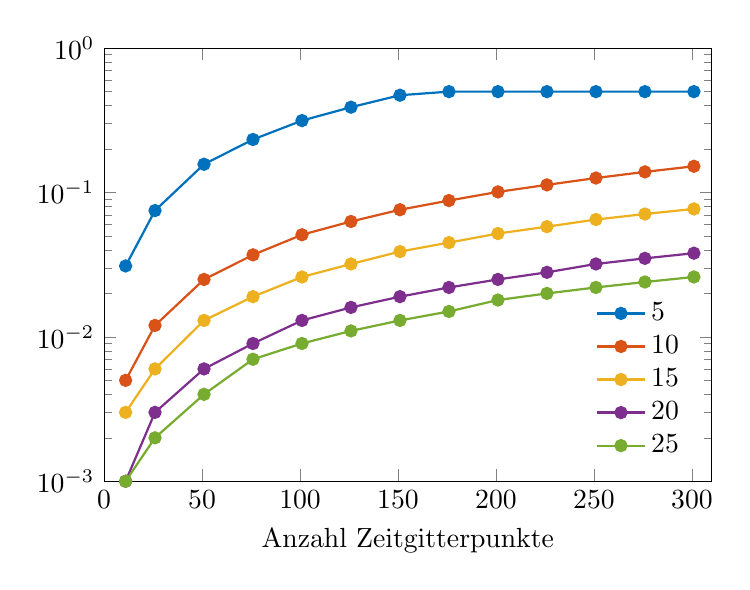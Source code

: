 % This file was created by matlab2tikz.
%
%The latest updates can be retrieved from
%  http://www.mathworks.com/matlabcentral/fileexchange/22022-matlab2tikz-matlab2tikz
%where you can also make suggestions and rate matlab2tikz.
%
\definecolor{mycolor1}{rgb}{0.0,0.447,0.741}%
\definecolor{mycolor2}{rgb}{0.85,0.325,0.098}%
\definecolor{mycolor3}{rgb}{0.929,0.694,0.125}%
\definecolor{mycolor4}{rgb}{0.494,0.184,0.556}%
\definecolor{mycolor5}{rgb}{0.466,0.674,0.188}%
%
\begin{tikzpicture}

\begin{axis}[%
width=7.715cm,
height=5.5cm,
at={(1.011in,0.642in)},
scale only axis,
xmin=0,
xmax=310,
xlabel={Anzahl Zeitgitterpunkte},
ymode=log,
ymin=0.001,
ymax=1,
yminorticks=true,
axis background/.style={fill=white},
legend style={at={(0.97,0.03)},anchor=south east,legend cell align=left,align=left,fill=none,draw=none}
]
\addplot [color=mycolor1,solid,mark=*,mark options={solid}, thick]
  table[row sep=crcr]{%
11	0.031\\
26	0.075\\
51	0.157\\
76	0.233\\
101	0.315\\
126	0.39\\
151	0.472\\
176	0.5\\
201	0.5\\
226	0.5\\
251	0.5\\
276	0.5\\
301	0.5\\
};
\addlegendentry{5};

\addplot [color=mycolor2,solid,mark=*,mark options={solid}, thick]
  table[row sep=crcr]{%
11	0.005\\
26	0.012\\
51	0.025\\
76	0.037\\
101	0.051\\
126	0.063\\
151	0.076\\
176	0.088\\
201	0.101\\
226	0.113\\
251	0.126\\
276	0.139\\
301	0.152\\
};
\addlegendentry{10};

\addplot [color=mycolor3,solid,mark=*,mark options={solid}, thick]
  table[row sep=crcr]{%
11	0.003\\
26	0.006\\
51	0.013\\
76	0.019\\
101	0.026\\
126	0.032\\
151	0.039\\
176	0.045\\
201	0.052\\
226	0.058\\
251	0.065\\
276	0.071\\
301	0.077\\
};
\addlegendentry{15};

\addplot [color=mycolor4,solid,mark=*,mark options={solid}, thick]
  table[row sep=crcr]{%
11	0.001\\
26	0.003\\
51	0.006\\
76	0.009\\
101	0.013\\
126	0.016\\
151	0.019\\
176	0.022\\
201	0.025\\
226	0.028\\
251	0.032\\
276	0.035\\
301	0.038\\
};
\addlegendentry{20};

\addplot [color=mycolor5,solid,mark=*,mark options={solid}, thick]
  table[row sep=crcr]{%
11	0.001\\
26	0.002\\
51	0.004\\
76	0.007\\
101	0.009\\
126	0.011\\
151	0.013\\
176	0.015\\
201	0.018\\
226	0.02\\
251	0.022\\
276	0.024\\
301	0.026\\
};
\addlegendentry{25};

\end{axis}
\end{tikzpicture}%
